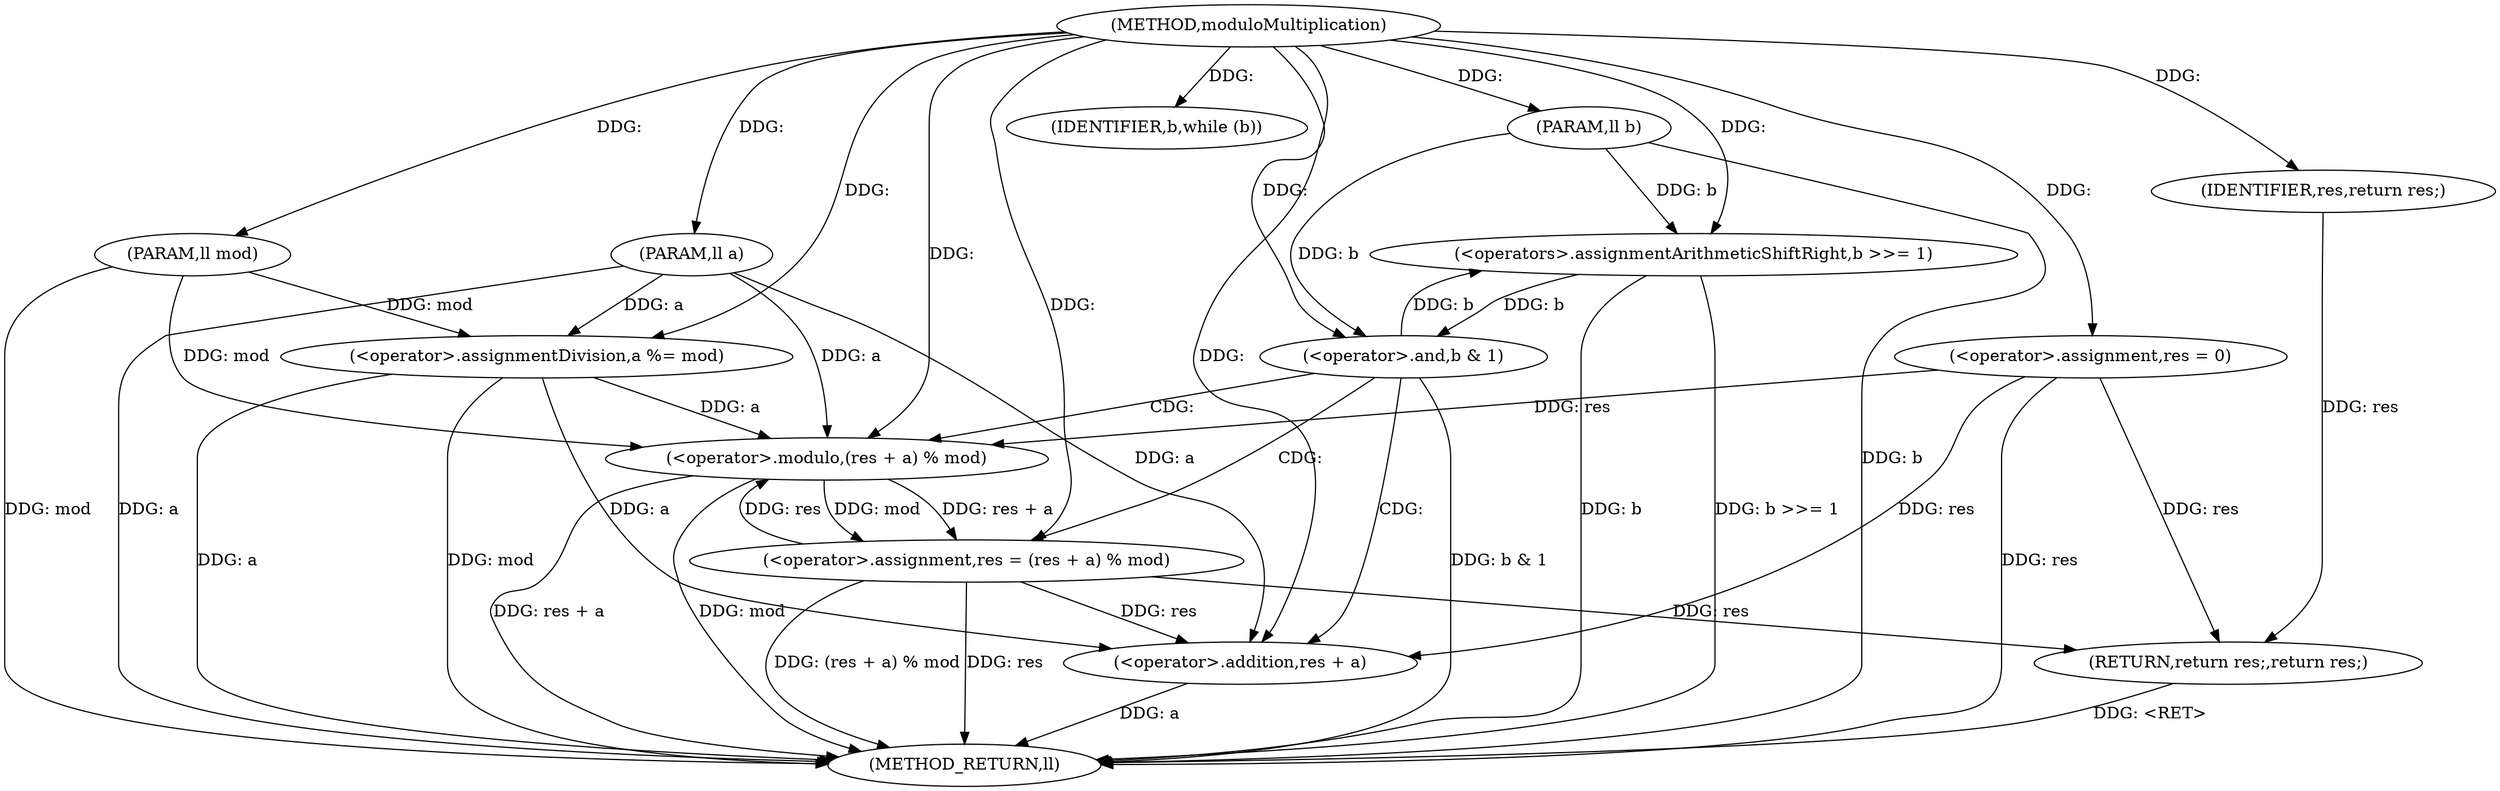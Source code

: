 digraph "moduloMultiplication" {  
"1000361" [label = "(METHOD,moduloMultiplication)" ]
"1000392" [label = "(METHOD_RETURN,ll)" ]
"1000362" [label = "(PARAM,ll a)" ]
"1000363" [label = "(PARAM,ll b)" ]
"1000364" [label = "(PARAM,ll mod)" ]
"1000367" [label = "(<operator>.assignment,res = 0)" ]
"1000370" [label = "(<operator>.assignmentDivision,a %= mod)" ]
"1000390" [label = "(RETURN,return res;,return res;)" ]
"1000374" [label = "(IDENTIFIER,b,while (b))" ]
"1000391" [label = "(IDENTIFIER,res,return res;)" ]
"1000387" [label = "(<operators>.assignmentArithmeticShiftRight,b >>= 1)" ]
"1000377" [label = "(<operator>.and,b & 1)" ]
"1000380" [label = "(<operator>.assignment,res = (res + a) % mod)" ]
"1000382" [label = "(<operator>.modulo,(res + a) % mod)" ]
"1000383" [label = "(<operator>.addition,res + a)" ]
  "1000362" -> "1000392"  [ label = "DDG: a"] 
  "1000363" -> "1000392"  [ label = "DDG: b"] 
  "1000364" -> "1000392"  [ label = "DDG: mod"] 
  "1000367" -> "1000392"  [ label = "DDG: res"] 
  "1000370" -> "1000392"  [ label = "DDG: a"] 
  "1000370" -> "1000392"  [ label = "DDG: mod"] 
  "1000377" -> "1000392"  [ label = "DDG: b & 1"] 
  "1000380" -> "1000392"  [ label = "DDG: res"] 
  "1000383" -> "1000392"  [ label = "DDG: a"] 
  "1000382" -> "1000392"  [ label = "DDG: res + a"] 
  "1000382" -> "1000392"  [ label = "DDG: mod"] 
  "1000380" -> "1000392"  [ label = "DDG: (res + a) % mod"] 
  "1000387" -> "1000392"  [ label = "DDG: b"] 
  "1000387" -> "1000392"  [ label = "DDG: b >>= 1"] 
  "1000390" -> "1000392"  [ label = "DDG: <RET>"] 
  "1000361" -> "1000362"  [ label = "DDG: "] 
  "1000361" -> "1000363"  [ label = "DDG: "] 
  "1000361" -> "1000364"  [ label = "DDG: "] 
  "1000361" -> "1000367"  [ label = "DDG: "] 
  "1000364" -> "1000370"  [ label = "DDG: mod"] 
  "1000361" -> "1000370"  [ label = "DDG: "] 
  "1000391" -> "1000390"  [ label = "DDG: res"] 
  "1000367" -> "1000390"  [ label = "DDG: res"] 
  "1000380" -> "1000390"  [ label = "DDG: res"] 
  "1000362" -> "1000370"  [ label = "DDG: a"] 
  "1000361" -> "1000374"  [ label = "DDG: "] 
  "1000361" -> "1000391"  [ label = "DDG: "] 
  "1000382" -> "1000380"  [ label = "DDG: res + a"] 
  "1000382" -> "1000380"  [ label = "DDG: mod"] 
  "1000377" -> "1000387"  [ label = "DDG: b"] 
  "1000363" -> "1000387"  [ label = "DDG: b"] 
  "1000361" -> "1000387"  [ label = "DDG: "] 
  "1000387" -> "1000377"  [ label = "DDG: b"] 
  "1000363" -> "1000377"  [ label = "DDG: b"] 
  "1000361" -> "1000377"  [ label = "DDG: "] 
  "1000361" -> "1000380"  [ label = "DDG: "] 
  "1000370" -> "1000382"  [ label = "DDG: a"] 
  "1000362" -> "1000382"  [ label = "DDG: a"] 
  "1000361" -> "1000382"  [ label = "DDG: "] 
  "1000367" -> "1000382"  [ label = "DDG: res"] 
  "1000380" -> "1000382"  [ label = "DDG: res"] 
  "1000364" -> "1000382"  [ label = "DDG: mod"] 
  "1000367" -> "1000383"  [ label = "DDG: res"] 
  "1000380" -> "1000383"  [ label = "DDG: res"] 
  "1000361" -> "1000383"  [ label = "DDG: "] 
  "1000370" -> "1000383"  [ label = "DDG: a"] 
  "1000362" -> "1000383"  [ label = "DDG: a"] 
  "1000377" -> "1000380"  [ label = "CDG: "] 
  "1000377" -> "1000383"  [ label = "CDG: "] 
  "1000377" -> "1000382"  [ label = "CDG: "] 
}
